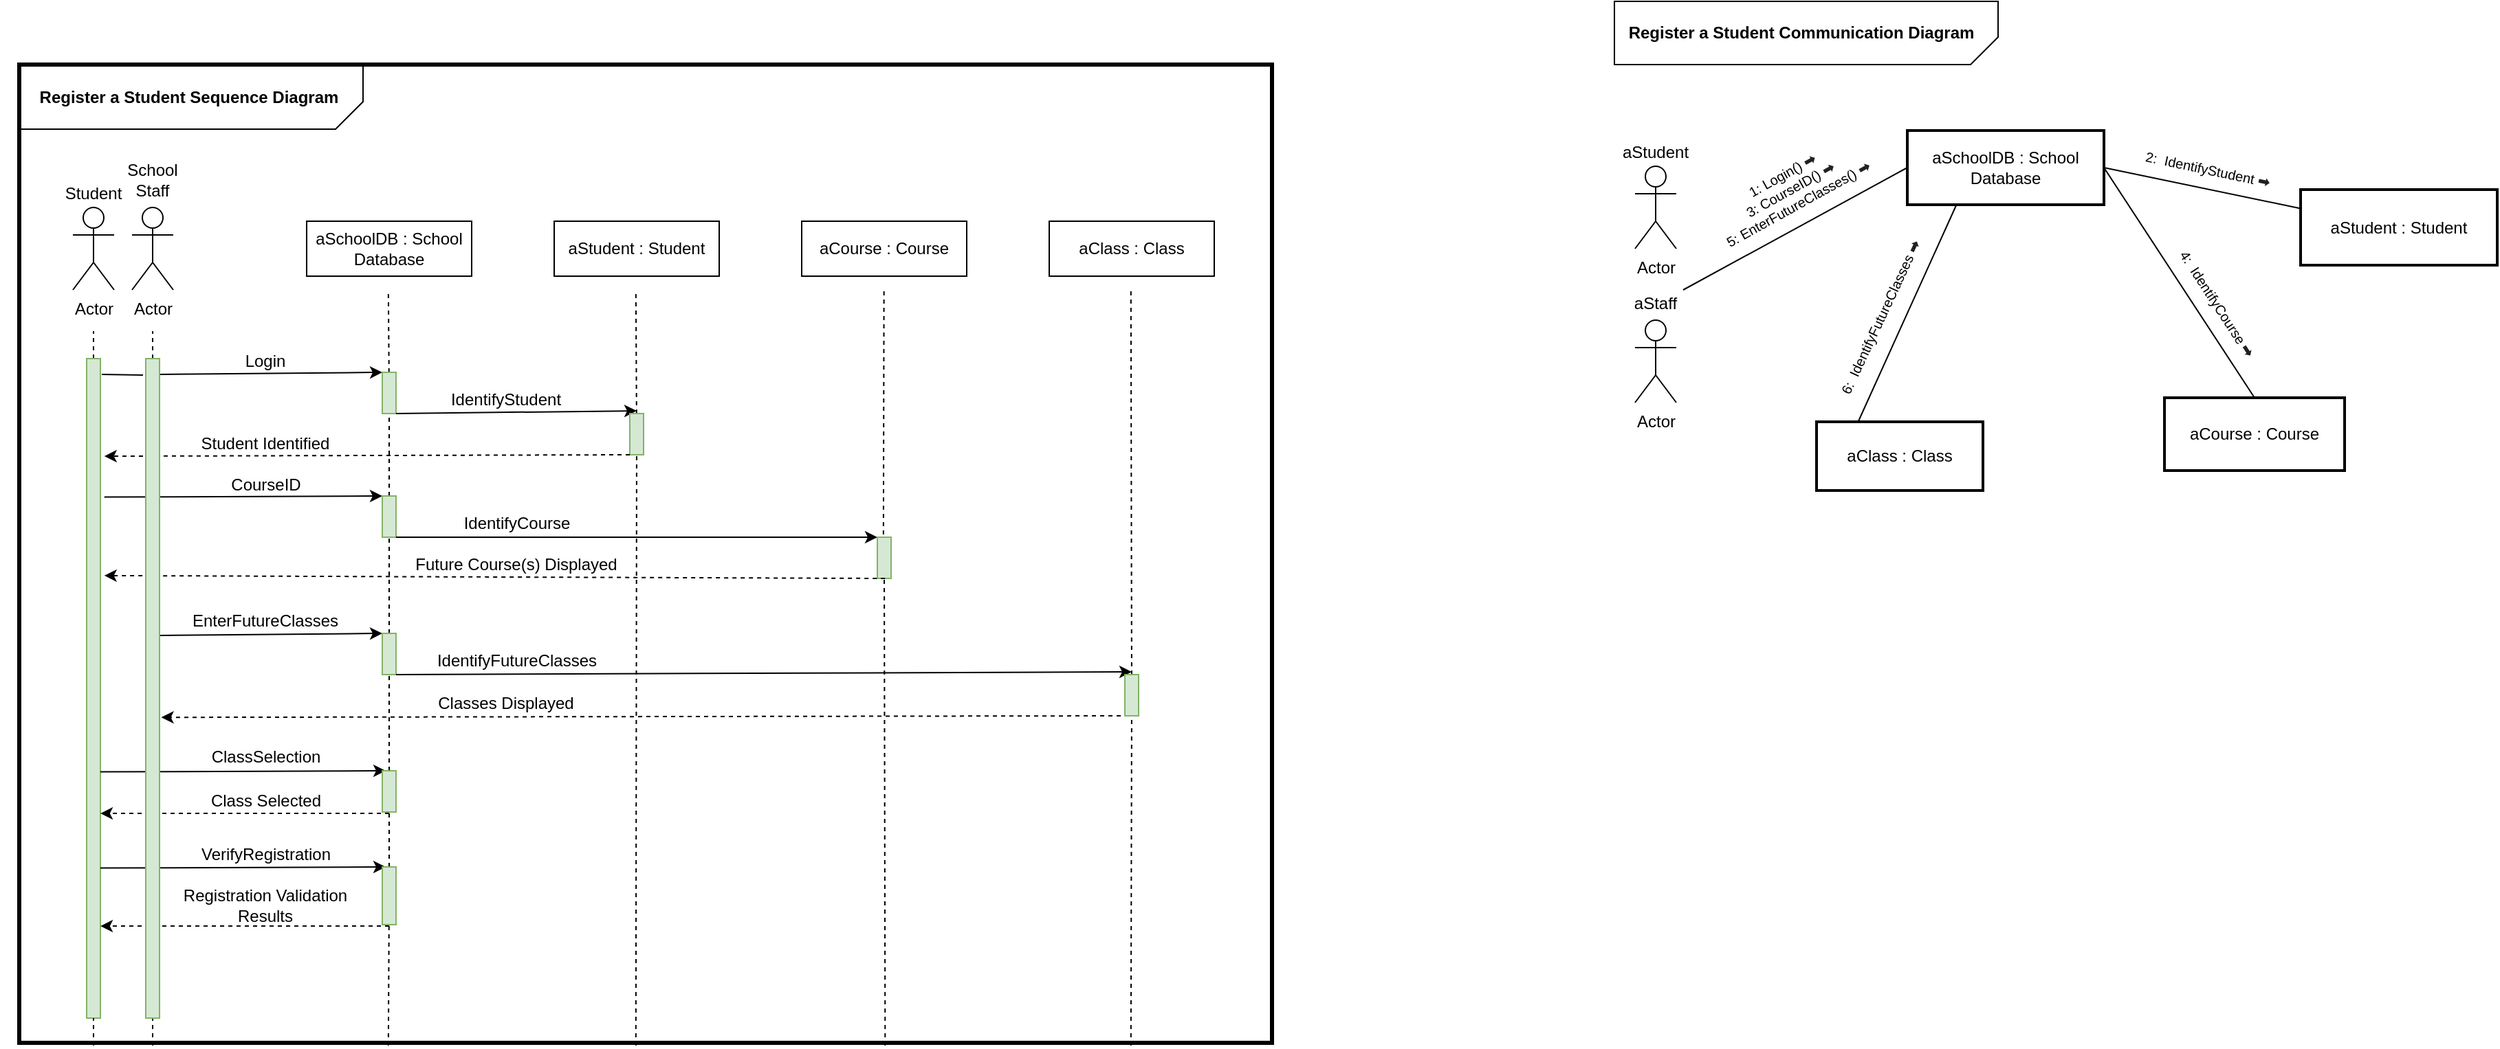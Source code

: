 <mxfile version="13.11.0" type="github">
  <diagram id="oemc7NoDXvjCIODCk4Sk" name="Page-1">
    <mxGraphModel dx="955" dy="658" grid="0" gridSize="11" guides="1" tooltips="1" connect="1" arrows="1" fold="1" page="1" pageScale="1" pageWidth="3300" pageHeight="2339" math="0" shadow="0">
      <root>
        <mxCell id="0" />
        <mxCell id="1" parent="0" />
        <mxCell id="UOIlZKTl76xjUfxBEUO4-1" value="Actor" style="shape=umlActor;verticalLabelPosition=bottom;verticalAlign=top;html=1;outlineConnect=0;" parent="1" vertex="1">
          <mxGeometry x="293" y="200" width="30" height="60" as="geometry" />
        </mxCell>
        <mxCell id="UOIlZKTl76xjUfxBEUO4-3" value="School Staff" style="text;html=1;strokeColor=none;fillColor=none;align=center;verticalAlign=middle;whiteSpace=wrap;rounded=0;" parent="1" vertex="1">
          <mxGeometry x="288" y="160" width="40" height="40" as="geometry" />
        </mxCell>
        <mxCell id="UOIlZKTl76xjUfxBEUO4-4" value="aSchoolDB : School Database" style="rounded=0;whiteSpace=wrap;html=1;" parent="1" vertex="1">
          <mxGeometry x="420" y="210" width="120" height="40" as="geometry" />
        </mxCell>
        <mxCell id="UOIlZKTl76xjUfxBEUO4-5" value="aStudent : Student" style="rounded=0;whiteSpace=wrap;html=1;" parent="1" vertex="1">
          <mxGeometry x="600" y="210" width="120" height="40" as="geometry" />
        </mxCell>
        <mxCell id="UOIlZKTl76xjUfxBEUO4-6" value="aClass : Class" style="rounded=0;whiteSpace=wrap;html=1;" parent="1" vertex="1">
          <mxGeometry x="960" y="210" width="120" height="40" as="geometry" />
        </mxCell>
        <mxCell id="UOIlZKTl76xjUfxBEUO4-7" value="" style="endArrow=none;dashed=1;html=1;" parent="1" edge="1">
          <mxGeometry width="50" height="50" relative="1" as="geometry">
            <mxPoint x="308" y="310" as="sourcePoint" />
            <mxPoint x="308" y="290" as="targetPoint" />
          </mxGeometry>
        </mxCell>
        <mxCell id="UOIlZKTl76xjUfxBEUO4-9" value="" style="endArrow=none;dashed=1;html=1;" parent="1" edge="1">
          <mxGeometry width="50" height="50" relative="1" as="geometry">
            <mxPoint x="308" y="810" as="sourcePoint" />
            <mxPoint x="308" y="790" as="targetPoint" />
          </mxGeometry>
        </mxCell>
        <mxCell id="UOIlZKTl76xjUfxBEUO4-12" value="" style="endArrow=none;dashed=1;html=1;" parent="1" source="UOIlZKTl76xjUfxBEUO4-33" edge="1">
          <mxGeometry width="50" height="50" relative="1" as="geometry">
            <mxPoint x="479.41" y="810" as="sourcePoint" />
            <mxPoint x="479.41" y="260" as="targetPoint" />
          </mxGeometry>
        </mxCell>
        <mxCell id="UOIlZKTl76xjUfxBEUO4-13" value="" style="endArrow=none;dashed=1;html=1;" parent="1" source="UOIlZKTl76xjUfxBEUO4-42" edge="1">
          <mxGeometry width="50" height="50" relative="1" as="geometry">
            <mxPoint x="659.41" y="810" as="sourcePoint" />
            <mxPoint x="659.41" y="260" as="targetPoint" />
          </mxGeometry>
        </mxCell>
        <mxCell id="UOIlZKTl76xjUfxBEUO4-15" value="" style="endArrow=none;dashed=1;html=1;" parent="1" edge="1">
          <mxGeometry width="50" height="50" relative="1" as="geometry">
            <mxPoint x="839.41" y="450" as="sourcePoint" />
            <mxPoint x="839.82" y="260" as="targetPoint" />
          </mxGeometry>
        </mxCell>
        <mxCell id="UOIlZKTl76xjUfxBEUO4-20" value="aCourse : Course" style="rounded=0;whiteSpace=wrap;html=1;" parent="1" vertex="1">
          <mxGeometry x="780" y="210" width="120" height="40" as="geometry" />
        </mxCell>
        <mxCell id="UOIlZKTl76xjUfxBEUO4-21" value="" style="endArrow=none;dashed=1;html=1;" parent="1" source="UOIlZKTl76xjUfxBEUO4-69" edge="1">
          <mxGeometry width="50" height="50" relative="1" as="geometry">
            <mxPoint x="1019.41" y="810" as="sourcePoint" />
            <mxPoint x="1019.41" y="260" as="targetPoint" />
          </mxGeometry>
        </mxCell>
        <mxCell id="UOIlZKTl76xjUfxBEUO4-23" value="Actor" style="shape=umlActor;verticalLabelPosition=bottom;verticalAlign=top;html=1;outlineConnect=0;" parent="1" vertex="1">
          <mxGeometry x="250" y="200" width="30" height="60" as="geometry" />
        </mxCell>
        <mxCell id="UOIlZKTl76xjUfxBEUO4-24" value="" style="endArrow=none;dashed=1;html=1;" parent="1" source="UOIlZKTl76xjUfxBEUO4-25" edge="1">
          <mxGeometry width="50" height="50" relative="1" as="geometry">
            <mxPoint x="265" y="810" as="sourcePoint" />
            <mxPoint x="265" y="290" as="targetPoint" />
          </mxGeometry>
        </mxCell>
        <mxCell id="UOIlZKTl76xjUfxBEUO4-25" value="" style="rounded=0;whiteSpace=wrap;html=1;fillColor=#d5e8d4;strokeColor=#82b366;" parent="1" vertex="1">
          <mxGeometry x="260" y="310" width="10" height="480" as="geometry" />
        </mxCell>
        <mxCell id="UOIlZKTl76xjUfxBEUO4-26" value="" style="endArrow=none;dashed=1;html=1;" parent="1" target="UOIlZKTl76xjUfxBEUO4-25" edge="1">
          <mxGeometry width="50" height="50" relative="1" as="geometry">
            <mxPoint x="265" y="810" as="sourcePoint" />
            <mxPoint x="265" y="290" as="targetPoint" />
          </mxGeometry>
        </mxCell>
        <mxCell id="UOIlZKTl76xjUfxBEUO4-29" value="Student" style="text;html=1;strokeColor=none;fillColor=none;align=center;verticalAlign=middle;whiteSpace=wrap;rounded=0;" parent="1" vertex="1">
          <mxGeometry x="240" y="180" width="50" height="20" as="geometry" />
        </mxCell>
        <mxCell id="UOIlZKTl76xjUfxBEUO4-32" value="" style="endArrow=classic;html=1;exitX=1.024;exitY=0.024;exitDx=0;exitDy=0;exitPerimeter=0;entryX=0;entryY=0;entryDx=0;entryDy=0;" parent="1" target="UOIlZKTl76xjUfxBEUO4-33" edge="1">
          <mxGeometry width="50" height="50" relative="1" as="geometry">
            <mxPoint x="313.24" y="321.52" as="sourcePoint" />
            <mxPoint x="470" y="320" as="targetPoint" />
          </mxGeometry>
        </mxCell>
        <mxCell id="UOIlZKTl76xjUfxBEUO4-33" value="" style="rounded=0;whiteSpace=wrap;html=1;fillColor=#d5e8d4;strokeColor=#82b366;" parent="1" vertex="1">
          <mxGeometry x="475" y="320" width="10" height="30" as="geometry" />
        </mxCell>
        <mxCell id="UOIlZKTl76xjUfxBEUO4-36" value="" style="endArrow=none;dashed=1;html=1;" parent="1" source="UOIlZKTl76xjUfxBEUO4-52" target="UOIlZKTl76xjUfxBEUO4-33" edge="1">
          <mxGeometry width="50" height="50" relative="1" as="geometry">
            <mxPoint x="479.41" y="810" as="sourcePoint" />
            <mxPoint x="479.41" y="260" as="targetPoint" />
          </mxGeometry>
        </mxCell>
        <mxCell id="UOIlZKTl76xjUfxBEUO4-37" value="Login" style="text;html=1;strokeColor=none;fillColor=none;align=center;verticalAlign=middle;whiteSpace=wrap;rounded=0;" parent="1" vertex="1">
          <mxGeometry x="370" y="302" width="40" height="20" as="geometry" />
        </mxCell>
        <mxCell id="UOIlZKTl76xjUfxBEUO4-39" value="IdentifyStudent" style="text;html=1;strokeColor=none;fillColor=none;align=center;verticalAlign=middle;whiteSpace=wrap;rounded=0;" parent="1" vertex="1">
          <mxGeometry x="500" y="330" width="130" height="20" as="geometry" />
        </mxCell>
        <mxCell id="UOIlZKTl76xjUfxBEUO4-41" value="" style="endArrow=classic;html=1;exitX=1.024;exitY=0.024;exitDx=0;exitDy=0;exitPerimeter=0;" parent="1" edge="1">
          <mxGeometry width="50" height="50" relative="1" as="geometry">
            <mxPoint x="485" y="350" as="sourcePoint" />
            <mxPoint x="660" y="348" as="targetPoint" />
          </mxGeometry>
        </mxCell>
        <mxCell id="UOIlZKTl76xjUfxBEUO4-42" value="" style="rounded=0;whiteSpace=wrap;html=1;fillColor=#d5e8d4;strokeColor=#82b366;" parent="1" vertex="1">
          <mxGeometry x="655" y="350" width="10" height="30" as="geometry" />
        </mxCell>
        <mxCell id="UOIlZKTl76xjUfxBEUO4-43" value="" style="endArrow=none;dashed=1;html=1;" parent="1" target="UOIlZKTl76xjUfxBEUO4-42" edge="1">
          <mxGeometry width="50" height="50" relative="1" as="geometry">
            <mxPoint x="659.41" y="810" as="sourcePoint" />
            <mxPoint x="659.41" y="260" as="targetPoint" />
          </mxGeometry>
        </mxCell>
        <mxCell id="UOIlZKTl76xjUfxBEUO4-44" value="" style="endArrow=classic;html=1;dashed=1;entryX=1.286;entryY=0.148;entryDx=0;entryDy=0;entryPerimeter=0;" parent="1" target="UOIlZKTl76xjUfxBEUO4-25" edge="1">
          <mxGeometry width="50" height="50" relative="1" as="geometry">
            <mxPoint x="655" y="380" as="sourcePoint" />
            <mxPoint x="314.41" y="380.08" as="targetPoint" />
          </mxGeometry>
        </mxCell>
        <mxCell id="UOIlZKTl76xjUfxBEUO4-45" value="Student Identified" style="text;html=1;strokeColor=none;fillColor=none;align=center;verticalAlign=middle;whiteSpace=wrap;rounded=0;" parent="1" vertex="1">
          <mxGeometry x="325" y="362" width="130" height="20" as="geometry" />
        </mxCell>
        <mxCell id="UOIlZKTl76xjUfxBEUO4-47" value="" style="endArrow=none;html=1;exitX=1.206;exitY=0.024;exitDx=0;exitDy=0;exitPerimeter=0;" parent="1" edge="1">
          <mxGeometry width="50" height="50" relative="1" as="geometry">
            <mxPoint x="271.06" y="321.52" as="sourcePoint" />
            <mxPoint x="301" y="322" as="targetPoint" />
          </mxGeometry>
        </mxCell>
        <mxCell id="UOIlZKTl76xjUfxBEUO4-48" value="" style="endArrow=classic;html=1;exitX=1.286;exitY=0.21;exitDx=0;exitDy=0;exitPerimeter=0;entryX=0;entryY=0;entryDx=0;entryDy=0;" parent="1" source="UOIlZKTl76xjUfxBEUO4-25" target="UOIlZKTl76xjUfxBEUO4-52" edge="1">
          <mxGeometry width="50" height="50" relative="1" as="geometry">
            <mxPoint x="313" y="411.52" as="sourcePoint" />
            <mxPoint x="470" y="410" as="targetPoint" />
          </mxGeometry>
        </mxCell>
        <mxCell id="UOIlZKTl76xjUfxBEUO4-50" value="" style="endArrow=none;dashed=1;html=1;" parent="1" source="UOIlZKTl76xjUfxBEUO4-55" edge="1">
          <mxGeometry width="50" height="50" relative="1" as="geometry">
            <mxPoint x="840.68" y="810" as="sourcePoint" />
            <mxPoint x="839.325" y="440" as="targetPoint" />
          </mxGeometry>
        </mxCell>
        <mxCell id="UOIlZKTl76xjUfxBEUO4-51" value="CourseID" style="text;html=1;strokeColor=none;fillColor=none;align=center;verticalAlign=middle;whiteSpace=wrap;rounded=0;" parent="1" vertex="1">
          <mxGeometry x="352.5" y="391" width="75" height="21" as="geometry" />
        </mxCell>
        <mxCell id="UOIlZKTl76xjUfxBEUO4-52" value="" style="rounded=0;whiteSpace=wrap;html=1;fillColor=#d5e8d4;strokeColor=#82b366;" parent="1" vertex="1">
          <mxGeometry x="475" y="410" width="10" height="30" as="geometry" />
        </mxCell>
        <mxCell id="UOIlZKTl76xjUfxBEUO4-53" value="" style="endArrow=none;dashed=1;html=1;" parent="1" source="UOIlZKTl76xjUfxBEUO4-62" target="UOIlZKTl76xjUfxBEUO4-52" edge="1">
          <mxGeometry width="50" height="50" relative="1" as="geometry">
            <mxPoint x="479.41" y="810" as="sourcePoint" />
            <mxPoint x="479.981" y="350" as="targetPoint" />
          </mxGeometry>
        </mxCell>
        <mxCell id="UOIlZKTl76xjUfxBEUO4-54" value="" style="endArrow=classic;html=1;exitX=1.024;exitY=0.024;exitDx=0;exitDy=0;exitPerimeter=0;entryX=0;entryY=0;entryDx=0;entryDy=0;" parent="1" target="UOIlZKTl76xjUfxBEUO4-55" edge="1">
          <mxGeometry width="50" height="50" relative="1" as="geometry">
            <mxPoint x="485" y="440" as="sourcePoint" />
            <mxPoint x="660" y="438" as="targetPoint" />
          </mxGeometry>
        </mxCell>
        <mxCell id="UOIlZKTl76xjUfxBEUO4-55" value="" style="rounded=0;whiteSpace=wrap;html=1;fillColor=#d5e8d4;strokeColor=#82b366;" parent="1" vertex="1">
          <mxGeometry x="835" y="440" width="10" height="30" as="geometry" />
        </mxCell>
        <mxCell id="UOIlZKTl76xjUfxBEUO4-57" value="" style="endArrow=none;dashed=1;html=1;" parent="1" target="UOIlZKTl76xjUfxBEUO4-55" edge="1">
          <mxGeometry width="50" height="50" relative="1" as="geometry">
            <mxPoint x="840.68" y="810" as="sourcePoint" />
            <mxPoint x="839.325" y="440" as="targetPoint" />
          </mxGeometry>
        </mxCell>
        <mxCell id="UOIlZKTl76xjUfxBEUO4-58" value="" style="endArrow=classic;html=1;dashed=1;entryX=1.286;entryY=0.329;entryDx=0;entryDy=0;entryPerimeter=0;" parent="1" target="UOIlZKTl76xjUfxBEUO4-25" edge="1">
          <mxGeometry width="50" height="50" relative="1" as="geometry">
            <mxPoint x="840.59" y="470" as="sourcePoint" />
            <mxPoint x="500.0" y="470.08" as="targetPoint" />
          </mxGeometry>
        </mxCell>
        <mxCell id="UOIlZKTl76xjUfxBEUO4-59" value="Future Course(s) Displayed" style="text;html=1;strokeColor=none;fillColor=none;align=center;verticalAlign=middle;whiteSpace=wrap;rounded=0;" parent="1" vertex="1">
          <mxGeometry x="490" y="450" width="165" height="20" as="geometry" />
        </mxCell>
        <mxCell id="UOIlZKTl76xjUfxBEUO4-61" value="" style="endArrow=classic;html=1;exitX=1.024;exitY=0.024;exitDx=0;exitDy=0;exitPerimeter=0;entryX=0;entryY=0;entryDx=0;entryDy=0;" parent="1" edge="1">
          <mxGeometry width="50" height="50" relative="1" as="geometry">
            <mxPoint x="313.24" y="511.52" as="sourcePoint" />
            <mxPoint x="475" y="510" as="targetPoint" />
          </mxGeometry>
        </mxCell>
        <mxCell id="UOIlZKTl76xjUfxBEUO4-62" value="" style="rounded=0;whiteSpace=wrap;html=1;fillColor=#d5e8d4;strokeColor=#82b366;" parent="1" vertex="1">
          <mxGeometry x="475" y="510" width="10" height="30" as="geometry" />
        </mxCell>
        <mxCell id="UOIlZKTl76xjUfxBEUO4-63" value="" style="endArrow=none;dashed=1;html=1;" parent="1" source="UOIlZKTl76xjUfxBEUO4-74" target="UOIlZKTl76xjUfxBEUO4-62" edge="1">
          <mxGeometry width="50" height="50" relative="1" as="geometry">
            <mxPoint x="479.41" y="810" as="sourcePoint" />
            <mxPoint x="479.977" y="440" as="targetPoint" />
          </mxGeometry>
        </mxCell>
        <mxCell id="UOIlZKTl76xjUfxBEUO4-65" value="EnterFutureClasses" style="text;html=1;strokeColor=none;fillColor=none;align=center;verticalAlign=middle;whiteSpace=wrap;rounded=0;" parent="1" vertex="1">
          <mxGeometry x="325" y="491" width="130" height="20" as="geometry" />
        </mxCell>
        <mxCell id="UOIlZKTl76xjUfxBEUO4-66" value="" style="endArrow=classic;html=1;dashed=1;entryX=1.129;entryY=0.544;entryDx=0;entryDy=0;entryPerimeter=0;" parent="1" edge="1">
          <mxGeometry width="50" height="50" relative="1" as="geometry">
            <mxPoint x="1012" y="570" as="sourcePoint" />
            <mxPoint x="314.29" y="571.12" as="targetPoint" />
          </mxGeometry>
        </mxCell>
        <mxCell id="UOIlZKTl76xjUfxBEUO4-67" value="Classes Displayed" style="text;html=1;strokeColor=none;fillColor=none;align=center;verticalAlign=middle;whiteSpace=wrap;rounded=0;" parent="1" vertex="1">
          <mxGeometry x="500" y="550" width="130" height="21" as="geometry" />
        </mxCell>
        <mxCell id="UOIlZKTl76xjUfxBEUO4-68" value="" style="endArrow=classic;html=1;exitX=1.024;exitY=0.024;exitDx=0;exitDy=0;exitPerimeter=0;" parent="1" edge="1">
          <mxGeometry width="50" height="50" relative="1" as="geometry">
            <mxPoint x="485" y="540" as="sourcePoint" />
            <mxPoint x="1020" y="538" as="targetPoint" />
          </mxGeometry>
        </mxCell>
        <mxCell id="UOIlZKTl76xjUfxBEUO4-69" value="" style="rounded=0;whiteSpace=wrap;html=1;fillColor=#d5e8d4;strokeColor=#82b366;" parent="1" vertex="1">
          <mxGeometry x="1015" y="540" width="10" height="30" as="geometry" />
        </mxCell>
        <mxCell id="UOIlZKTl76xjUfxBEUO4-70" value="" style="endArrow=none;dashed=1;html=1;" parent="1" target="UOIlZKTl76xjUfxBEUO4-69" edge="1">
          <mxGeometry width="50" height="50" relative="1" as="geometry">
            <mxPoint x="1019.41" y="810" as="sourcePoint" />
            <mxPoint x="1019.41" y="260" as="targetPoint" />
          </mxGeometry>
        </mxCell>
        <mxCell id="UOIlZKTl76xjUfxBEUO4-73" value="" style="endArrow=classic;html=1;exitX=1.286;exitY=0.21;exitDx=0;exitDy=0;exitPerimeter=0;entryX=0.25;entryY=0;entryDx=0;entryDy=0;" parent="1" target="UOIlZKTl76xjUfxBEUO4-74" edge="1">
          <mxGeometry width="50" height="50" relative="1" as="geometry">
            <mxPoint x="270.0" y="610.8" as="sourcePoint" />
            <mxPoint x="472.14" y="610" as="targetPoint" />
          </mxGeometry>
        </mxCell>
        <mxCell id="UOIlZKTl76xjUfxBEUO4-74" value="" style="rounded=0;whiteSpace=wrap;html=1;fillColor=#d5e8d4;strokeColor=#82b366;" parent="1" vertex="1">
          <mxGeometry x="475" y="610" width="10" height="30" as="geometry" />
        </mxCell>
        <mxCell id="UOIlZKTl76xjUfxBEUO4-75" value="" style="endArrow=none;dashed=1;html=1;" parent="1" source="UOIlZKTl76xjUfxBEUO4-85" target="UOIlZKTl76xjUfxBEUO4-74" edge="1">
          <mxGeometry width="50" height="50" relative="1" as="geometry">
            <mxPoint x="479.41" y="810" as="sourcePoint" />
            <mxPoint x="479.969" y="540" as="targetPoint" />
          </mxGeometry>
        </mxCell>
        <mxCell id="UOIlZKTl76xjUfxBEUO4-77" value="ClassSelection" style="text;html=1;strokeColor=none;fillColor=none;align=center;verticalAlign=middle;whiteSpace=wrap;rounded=0;" parent="1" vertex="1">
          <mxGeometry x="352.5" y="590" width="75" height="20" as="geometry" />
        </mxCell>
        <mxCell id="UOIlZKTl76xjUfxBEUO4-78" value="" style="endArrow=classic;html=1;dashed=1;entryX=1.286;entryY=0.148;entryDx=0;entryDy=0;entryPerimeter=0;" parent="1" edge="1">
          <mxGeometry width="50" height="50" relative="1" as="geometry">
            <mxPoint x="480" y="641" as="sourcePoint" />
            <mxPoint x="270.0" y="641.04" as="targetPoint" />
          </mxGeometry>
        </mxCell>
        <mxCell id="UOIlZKTl76xjUfxBEUO4-79" value="Class Selected" style="text;html=1;strokeColor=none;fillColor=none;align=center;verticalAlign=middle;whiteSpace=wrap;rounded=0;" parent="1" vertex="1">
          <mxGeometry x="347.5" y="622" width="85" height="20" as="geometry" />
        </mxCell>
        <mxCell id="UOIlZKTl76xjUfxBEUO4-80" value="IdentifyCourse" style="text;html=1;strokeColor=none;fillColor=none;align=center;verticalAlign=middle;whiteSpace=wrap;rounded=0;" parent="1" vertex="1">
          <mxGeometry x="507.5" y="420" width="130" height="20" as="geometry" />
        </mxCell>
        <mxCell id="UOIlZKTl76xjUfxBEUO4-81" value="IdentifyFutureClasses" style="text;html=1;strokeColor=none;fillColor=none;align=center;verticalAlign=middle;whiteSpace=wrap;rounded=0;" parent="1" vertex="1">
          <mxGeometry x="507.5" y="520" width="130" height="20" as="geometry" />
        </mxCell>
        <mxCell id="UOIlZKTl76xjUfxBEUO4-84" value="" style="endArrow=classic;html=1;exitX=1.286;exitY=0.21;exitDx=0;exitDy=0;exitPerimeter=0;entryX=0.25;entryY=0;entryDx=0;entryDy=0;" parent="1" edge="1">
          <mxGeometry width="50" height="50" relative="1" as="geometry">
            <mxPoint x="270" y="680.8" as="sourcePoint" />
            <mxPoint x="477.5" y="680" as="targetPoint" />
          </mxGeometry>
        </mxCell>
        <mxCell id="UOIlZKTl76xjUfxBEUO4-85" value="" style="rounded=0;whiteSpace=wrap;html=1;fillColor=#d5e8d4;strokeColor=#82b366;" parent="1" vertex="1">
          <mxGeometry x="475" y="680" width="10" height="42" as="geometry" />
        </mxCell>
        <mxCell id="UOIlZKTl76xjUfxBEUO4-86" value="" style="endArrow=none;dashed=1;html=1;" parent="1" target="UOIlZKTl76xjUfxBEUO4-85" edge="1">
          <mxGeometry width="50" height="50" relative="1" as="geometry">
            <mxPoint x="479.41" y="810" as="sourcePoint" />
            <mxPoint x="479.952" y="640" as="targetPoint" />
          </mxGeometry>
        </mxCell>
        <mxCell id="UOIlZKTl76xjUfxBEUO4-87" value="VerifyRegistration" style="text;html=1;strokeColor=none;fillColor=none;align=center;verticalAlign=middle;whiteSpace=wrap;rounded=0;" parent="1" vertex="1">
          <mxGeometry x="352.5" y="661" width="75" height="20" as="geometry" />
        </mxCell>
        <mxCell id="UOIlZKTl76xjUfxBEUO4-90" value="" style="endArrow=classic;html=1;dashed=1;entryX=1.286;entryY=0.148;entryDx=0;entryDy=0;entryPerimeter=0;" parent="1" edge="1">
          <mxGeometry width="50" height="50" relative="1" as="geometry">
            <mxPoint x="480" y="723" as="sourcePoint" />
            <mxPoint x="270" y="723.04" as="targetPoint" />
          </mxGeometry>
        </mxCell>
        <mxCell id="UOIlZKTl76xjUfxBEUO4-91" value="Registration Validation Results" style="text;html=1;strokeColor=none;fillColor=none;align=center;verticalAlign=middle;whiteSpace=wrap;rounded=0;" parent="1" vertex="1">
          <mxGeometry x="311.25" y="698" width="157.5" height="20" as="geometry" />
        </mxCell>
        <mxCell id="UOIlZKTl76xjUfxBEUO4-92" value="Register a Student Sequence Diagram" style="text;html=1;strokeColor=none;fillColor=none;align=center;verticalAlign=middle;whiteSpace=wrap;rounded=0;fontStyle=1" parent="1" vertex="1">
          <mxGeometry x="197" y="110" width="275" height="20" as="geometry" />
        </mxCell>
        <mxCell id="UOIlZKTl76xjUfxBEUO4-93" value="" style="rounded=0;whiteSpace=wrap;html=1;fillColor=none;strokeWidth=3;" parent="1" vertex="1">
          <mxGeometry x="211" y="96" width="911" height="712" as="geometry" />
        </mxCell>
        <mxCell id="UOIlZKTl76xjUfxBEUO4-94" value="" style="rounded=0;whiteSpace=wrap;html=1;fillColor=#d5e8d4;strokeColor=#82b366;" parent="1" vertex="1">
          <mxGeometry x="303" y="310" width="10" height="480" as="geometry" />
        </mxCell>
        <mxCell id="UOIlZKTl76xjUfxBEUO4-95" value="" style="verticalLabelPosition=bottom;verticalAlign=top;html=1;shape=card;whiteSpace=wrap;size=20;arcSize=12;strokeWidth=1;fillColor=none;direction=west;" parent="1" vertex="1">
          <mxGeometry x="211" y="97" width="250" height="46" as="geometry" />
        </mxCell>
        <mxCell id="_jz2f3TDi-DaQfy5JoOm-1" value="Register a Student Communication Diagram" style="text;html=1;strokeColor=none;fillColor=none;align=center;verticalAlign=middle;whiteSpace=wrap;rounded=0;fontStyle=1" vertex="1" parent="1">
          <mxGeometry x="1375" y="63" width="264" height="20" as="geometry" />
        </mxCell>
        <mxCell id="_jz2f3TDi-DaQfy5JoOm-2" value="Actor" style="shape=umlActor;verticalLabelPosition=bottom;verticalAlign=top;html=1;outlineConnect=0;" vertex="1" parent="1">
          <mxGeometry x="1386" y="170" width="30" height="60" as="geometry" />
        </mxCell>
        <mxCell id="_jz2f3TDi-DaQfy5JoOm-4" value="Actor" style="shape=umlActor;verticalLabelPosition=bottom;verticalAlign=top;html=1;outlineConnect=0;" vertex="1" parent="1">
          <mxGeometry x="1386" y="282" width="30" height="60" as="geometry" />
        </mxCell>
        <mxCell id="_jz2f3TDi-DaQfy5JoOm-5" value="aStudent" style="text;html=1;strokeColor=none;fillColor=none;align=center;verticalAlign=middle;whiteSpace=wrap;rounded=0;" vertex="1" parent="1">
          <mxGeometry x="1381" y="150" width="40" height="20" as="geometry" />
        </mxCell>
        <mxCell id="_jz2f3TDi-DaQfy5JoOm-6" value="aStaff" style="text;html=1;strokeColor=none;fillColor=none;align=center;verticalAlign=middle;whiteSpace=wrap;rounded=0;" vertex="1" parent="1">
          <mxGeometry x="1381" y="260" width="40" height="20" as="geometry" />
        </mxCell>
        <mxCell id="_jz2f3TDi-DaQfy5JoOm-7" value="aSchoolDB : School Database" style="rounded=0;whiteSpace=wrap;html=1;strokeWidth=2;" vertex="1" parent="1">
          <mxGeometry x="1584" y="144" width="143" height="54" as="geometry" />
        </mxCell>
        <mxCell id="_jz2f3TDi-DaQfy5JoOm-8" value="aStudent : Student" style="rounded=0;whiteSpace=wrap;html=1;strokeWidth=2;" vertex="1" parent="1">
          <mxGeometry x="1870" y="187" width="143" height="55" as="geometry" />
        </mxCell>
        <mxCell id="_jz2f3TDi-DaQfy5JoOm-9" value="aCourse : Course" style="rounded=0;whiteSpace=wrap;html=1;strokeWidth=2;" vertex="1" parent="1">
          <mxGeometry x="1771" y="338.5" width="131" height="53" as="geometry" />
        </mxCell>
        <mxCell id="_jz2f3TDi-DaQfy5JoOm-10" value="aClass : Class" style="rounded=0;whiteSpace=wrap;html=1;strokeWidth=2;" vertex="1" parent="1">
          <mxGeometry x="1518" y="356" width="121" height="50" as="geometry" />
        </mxCell>
        <mxCell id="_jz2f3TDi-DaQfy5JoOm-12" value="" style="verticalLabelPosition=bottom;verticalAlign=top;html=1;shape=card;whiteSpace=wrap;size=20;arcSize=12;strokeWidth=1;fillColor=none;direction=west;" vertex="1" parent="1">
          <mxGeometry x="1371" y="50" width="279" height="46" as="geometry" />
        </mxCell>
        <mxCell id="_jz2f3TDi-DaQfy5JoOm-17" value="" style="endArrow=none;html=1;entryX=0;entryY=0.25;entryDx=0;entryDy=0;exitX=1;exitY=0.5;exitDx=0;exitDy=0;" edge="1" parent="1" source="_jz2f3TDi-DaQfy5JoOm-7" target="_jz2f3TDi-DaQfy5JoOm-8">
          <mxGeometry width="50" height="50" relative="1" as="geometry">
            <mxPoint x="1760" y="110" as="sourcePoint" />
            <mxPoint x="1722" y="242" as="targetPoint" />
          </mxGeometry>
        </mxCell>
        <mxCell id="_jz2f3TDi-DaQfy5JoOm-18" value="2: &amp;nbsp;IdentifyStudent&amp;nbsp;&lt;b style=&quot;font-size: 10px; color: rgb(32, 33, 36); font-family: arial, sans-serif; text-align: left;&quot;&gt;➡&lt;/b&gt;" style="text;html=1;strokeColor=none;fillColor=none;align=center;verticalAlign=middle;whiteSpace=wrap;rounded=0;rotation=12;fontSize=10;" vertex="1" parent="1">
          <mxGeometry x="1742" y="162" width="121" height="20" as="geometry" />
        </mxCell>
        <mxCell id="_jz2f3TDi-DaQfy5JoOm-21" value="" style="endArrow=none;html=1;entryX=0;entryY=0.5;entryDx=0;entryDy=0;exitX=1;exitY=0;exitDx=0;exitDy=0;" edge="1" parent="1" source="_jz2f3TDi-DaQfy5JoOm-6" target="_jz2f3TDi-DaQfy5JoOm-7">
          <mxGeometry width="50" height="50" relative="1" as="geometry">
            <mxPoint x="1463" y="330" as="sourcePoint" />
            <mxPoint x="1617" y="240" as="targetPoint" />
          </mxGeometry>
        </mxCell>
        <mxCell id="_jz2f3TDi-DaQfy5JoOm-23" value="1: Login()&amp;nbsp;&lt;b style=&quot;font-size: 10px ; color: rgb(32 , 33 , 36) ; font-family: &amp;#34;arial&amp;#34; , sans-serif ; text-align: left&quot;&gt;➡&lt;br&gt;&lt;/b&gt;3: CourseID()&amp;nbsp;&lt;b style=&quot;color: rgb(32 , 33 , 36) ; font-family: &amp;#34;arial&amp;#34; , sans-serif ; text-align: left&quot;&gt;➡&lt;br&gt;&lt;/b&gt;5: EnterFutureClasses()&amp;nbsp;&lt;b style=&quot;color: rgb(32 , 33 , 36) ; font-family: &amp;#34;arial&amp;#34; , sans-serif ; text-align: left&quot;&gt;➡&lt;/b&gt;&lt;b style=&quot;color: rgb(32 , 33 , 36) ; font-family: &amp;#34;arial&amp;#34; , sans-serif ; text-align: left&quot;&gt;&lt;br&gt;&lt;/b&gt;&lt;span style=&quot;color: rgba(0 , 0 , 0 , 0) ; font-family: monospace ; font-size: 0px&quot;&gt;%3CmxGraphModel%3E%3Croot%3E%3CmxCell%20id%3D%220%22%2F%3E%3CmxCell%20id%3D%221%22%20parent%3D%220%22%2F%3E%3CmxCell%20id%3D%222%22%20value%3D%222%3A%20%26amp%3Bnbsp%3BIdentifyStudent%26amp%3Bnbsp%3B%26lt%3Bb%20style%3D%26quot%3Bfont-size%3A%2010px%3B%20color%3A%20rgb(32%2C%2033%2C%2036)%3B%20font-family%3A%20arial%2C%20sans-serif%3B%20text-align%3A%20left%3B%26quot%3B%26gt%3B%E2%9E%A1%26lt%3B%2Fb%26gt%3B%22%20style%3D%22text%3Bhtml%3D1%3BstrokeColor%3Dnone%3BfillColor%3Dnone%3Balign%3Dcenter%3BverticalAlign%3Dmiddle%3BwhiteSpace%3Dwrap%3Brounded%3D0%3Brotation%3D12%3BfontSize%3D10%3B%22%20vertex%3D%221%22%20parent%3D%221%22%3E%3CmxGeometry%20x%3D%221749%22%20y%3D%22143%22%20width%3D%22121%22%20height%3D%2220%22%20as%3D%22geometry%22%2F%3E%3C%2FmxCell%3E%3C%2Froot%3E%3C%2FmxGraphModel%3E&lt;/span&gt;&lt;b style=&quot;font-size: 10px ; color: rgb(32 , 33 , 36) ; font-family: &amp;#34;arial&amp;#34; , sans-serif ; text-align: left&quot;&gt;&lt;br&gt;&lt;/b&gt;" style="text;html=1;strokeColor=none;fillColor=none;align=center;verticalAlign=middle;whiteSpace=wrap;rounded=0;rotation=331;fontSize=10;" vertex="1" parent="1">
          <mxGeometry x="1441" y="163" width="121" height="57.75" as="geometry" />
        </mxCell>
        <mxCell id="_jz2f3TDi-DaQfy5JoOm-24" value="" style="endArrow=none;html=1;fontSize=10;exitX=1;exitY=0.5;exitDx=0;exitDy=0;entryX=0.5;entryY=0;entryDx=0;entryDy=0;" edge="1" parent="1" source="_jz2f3TDi-DaQfy5JoOm-7" target="_jz2f3TDi-DaQfy5JoOm-9">
          <mxGeometry width="50" height="50" relative="1" as="geometry">
            <mxPoint x="1672" y="292" as="sourcePoint" />
            <mxPoint x="1722" y="242" as="targetPoint" />
          </mxGeometry>
        </mxCell>
        <mxCell id="_jz2f3TDi-DaQfy5JoOm-25" value="4: &amp;nbsp;IdentifyCourse&amp;nbsp;&lt;b style=&quot;font-size: 10px ; color: rgb(32 , 33 , 36) ; font-family: &amp;#34;arial&amp;#34; , sans-serif ; text-align: left&quot;&gt;➡&lt;/b&gt;" style="text;html=1;strokeColor=none;fillColor=none;align=center;verticalAlign=middle;whiteSpace=wrap;rounded=0;rotation=57;fontSize=10;" vertex="1" parent="1">
          <mxGeometry x="1749" y="260" width="121" height="20" as="geometry" />
        </mxCell>
        <mxCell id="_jz2f3TDi-DaQfy5JoOm-26" value="" style="endArrow=none;html=1;fontSize=10;entryX=0.25;entryY=1;entryDx=0;entryDy=0;exitX=0.25;exitY=0;exitDx=0;exitDy=0;" edge="1" parent="1" source="_jz2f3TDi-DaQfy5JoOm-10" target="_jz2f3TDi-DaQfy5JoOm-7">
          <mxGeometry width="50" height="50" relative="1" as="geometry">
            <mxPoint x="1672" y="292" as="sourcePoint" />
            <mxPoint x="1722" y="242" as="targetPoint" />
          </mxGeometry>
        </mxCell>
        <mxCell id="_jz2f3TDi-DaQfy5JoOm-27" value="6: &amp;nbsp;IdentifyFutureClasses&amp;nbsp;&lt;b style=&quot;font-size: 10px ; color: rgb(32 , 33 , 36) ; font-family: &amp;#34;arial&amp;#34; , sans-serif ; text-align: left&quot;&gt;➡&lt;/b&gt;" style="text;html=1;strokeColor=none;fillColor=none;align=center;verticalAlign=middle;whiteSpace=wrap;rounded=0;rotation=295;fontSize=10;" vertex="1" parent="1">
          <mxGeometry x="1494.91" y="269.7" width="138" height="20" as="geometry" />
        </mxCell>
      </root>
    </mxGraphModel>
  </diagram>
</mxfile>
